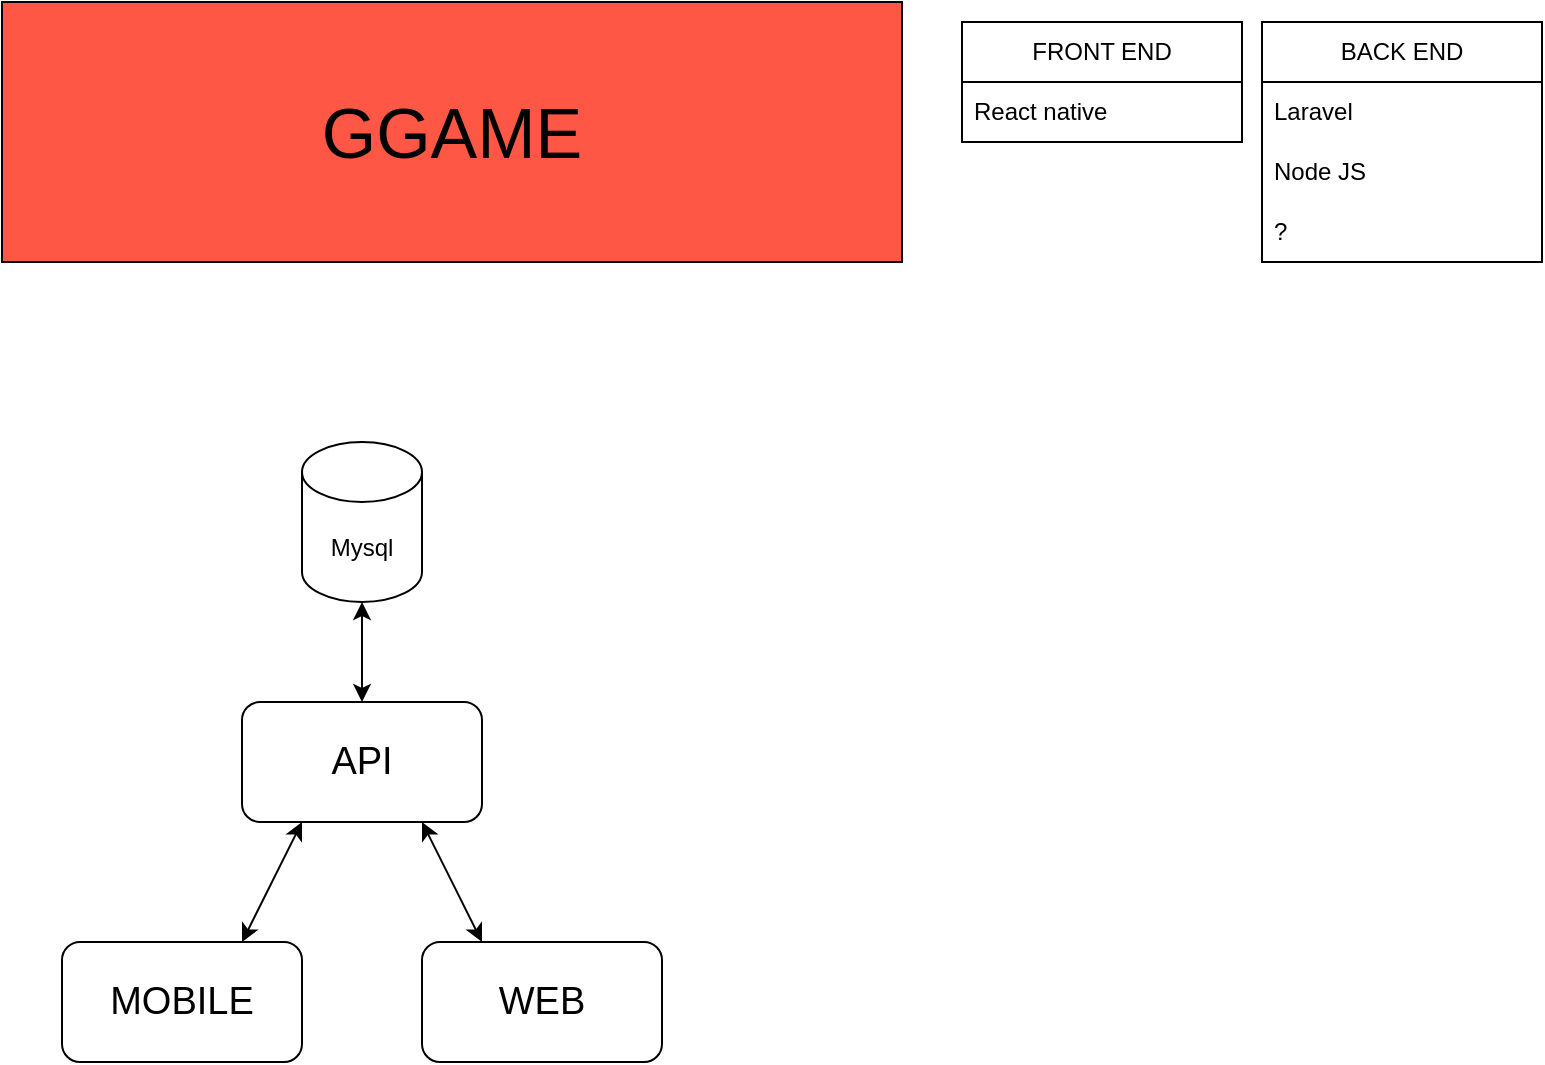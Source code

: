 <mxfile version="21.8.0" type="github">
  <diagram name="Page-1" id="0nCdsxyS8wP6Nx4TGziV">
    <mxGraphModel dx="1830" dy="1072" grid="1" gridSize="10" guides="1" tooltips="1" connect="1" arrows="1" fold="1" page="1" pageScale="1" pageWidth="850" pageHeight="1100" math="0" shadow="0">
      <root>
        <mxCell id="0" />
        <mxCell id="1" parent="0" />
        <mxCell id="WtnPw7AoCNBDXHFoDNPq-1" value="GGAME" style="rounded=0;whiteSpace=wrap;html=1;strokeWidth=1;fillColor=#FF5745;fontSize=35;" vertex="1" parent="1">
          <mxGeometry x="20" y="10" width="450" height="130" as="geometry" />
        </mxCell>
        <mxCell id="WtnPw7AoCNBDXHFoDNPq-3" value="FRONT END" style="swimlane;fontStyle=0;childLayout=stackLayout;horizontal=1;startSize=30;horizontalStack=0;resizeParent=1;resizeParentMax=0;resizeLast=0;collapsible=1;marginBottom=0;whiteSpace=wrap;html=1;" vertex="1" parent="1">
          <mxGeometry x="500" y="20" width="140" height="60" as="geometry" />
        </mxCell>
        <mxCell id="WtnPw7AoCNBDXHFoDNPq-4" value="React native" style="text;strokeColor=none;fillColor=none;align=left;verticalAlign=middle;spacingLeft=4;spacingRight=4;overflow=hidden;points=[[0,0.5],[1,0.5]];portConstraint=eastwest;rotatable=0;whiteSpace=wrap;html=1;" vertex="1" parent="WtnPw7AoCNBDXHFoDNPq-3">
          <mxGeometry y="30" width="140" height="30" as="geometry" />
        </mxCell>
        <mxCell id="WtnPw7AoCNBDXHFoDNPq-7" value="BACK END" style="swimlane;fontStyle=0;childLayout=stackLayout;horizontal=1;startSize=30;horizontalStack=0;resizeParent=1;resizeParentMax=0;resizeLast=0;collapsible=1;marginBottom=0;whiteSpace=wrap;html=1;" vertex="1" parent="1">
          <mxGeometry x="650" y="20" width="140" height="120" as="geometry">
            <mxRectangle x="650" y="20" width="100" height="30" as="alternateBounds" />
          </mxGeometry>
        </mxCell>
        <mxCell id="WtnPw7AoCNBDXHFoDNPq-8" value="Laravel" style="text;strokeColor=none;fillColor=none;align=left;verticalAlign=middle;spacingLeft=4;spacingRight=4;overflow=hidden;points=[[0,0.5],[1,0.5]];portConstraint=eastwest;rotatable=0;whiteSpace=wrap;html=1;strokeWidth=1;" vertex="1" parent="WtnPw7AoCNBDXHFoDNPq-7">
          <mxGeometry y="30" width="140" height="30" as="geometry" />
        </mxCell>
        <mxCell id="WtnPw7AoCNBDXHFoDNPq-10" value="Node JS" style="text;strokeColor=none;fillColor=none;align=left;verticalAlign=middle;spacingLeft=4;spacingRight=4;overflow=hidden;points=[[0,0.5],[1,0.5]];portConstraint=eastwest;rotatable=0;whiteSpace=wrap;html=1;strokeWidth=1;" vertex="1" parent="WtnPw7AoCNBDXHFoDNPq-7">
          <mxGeometry y="60" width="140" height="30" as="geometry" />
        </mxCell>
        <mxCell id="WtnPw7AoCNBDXHFoDNPq-11" value="?" style="text;strokeColor=none;fillColor=none;align=left;verticalAlign=middle;spacingLeft=4;spacingRight=4;overflow=hidden;points=[[0,0.5],[1,0.5]];portConstraint=eastwest;rotatable=0;whiteSpace=wrap;html=1;strokeWidth=1;" vertex="1" parent="WtnPw7AoCNBDXHFoDNPq-7">
          <mxGeometry y="90" width="140" height="30" as="geometry" />
        </mxCell>
        <mxCell id="WtnPw7AoCNBDXHFoDNPq-12" value="Mysql" style="shape=cylinder3;whiteSpace=wrap;html=1;boundedLbl=1;backgroundOutline=1;size=15;" vertex="1" parent="1">
          <mxGeometry x="170" y="230" width="60" height="80" as="geometry" />
        </mxCell>
        <mxCell id="WtnPw7AoCNBDXHFoDNPq-13" value="API" style="rounded=1;whiteSpace=wrap;html=1;fontSize=19;" vertex="1" parent="1">
          <mxGeometry x="140" y="360" width="120" height="60" as="geometry" />
        </mxCell>
        <mxCell id="WtnPw7AoCNBDXHFoDNPq-14" value="MOBILE" style="rounded=1;whiteSpace=wrap;html=1;fontSize=19;" vertex="1" parent="1">
          <mxGeometry x="50" y="480" width="120" height="60" as="geometry" />
        </mxCell>
        <mxCell id="WtnPw7AoCNBDXHFoDNPq-15" value="WEB" style="rounded=1;whiteSpace=wrap;html=1;fontSize=19;" vertex="1" parent="1">
          <mxGeometry x="230" y="480" width="120" height="60" as="geometry" />
        </mxCell>
        <mxCell id="WtnPw7AoCNBDXHFoDNPq-18" value="" style="endArrow=classic;startArrow=classic;html=1;rounded=0;entryX=0.5;entryY=1;entryDx=0;entryDy=0;entryPerimeter=0;exitX=0.5;exitY=0;exitDx=0;exitDy=0;" edge="1" parent="1" source="WtnPw7AoCNBDXHFoDNPq-13" target="WtnPw7AoCNBDXHFoDNPq-12">
          <mxGeometry width="50" height="50" relative="1" as="geometry">
            <mxPoint x="480" y="460" as="sourcePoint" />
            <mxPoint x="530" y="410" as="targetPoint" />
          </mxGeometry>
        </mxCell>
        <mxCell id="WtnPw7AoCNBDXHFoDNPq-19" value="" style="endArrow=classic;startArrow=classic;html=1;rounded=0;entryX=0.25;entryY=1;entryDx=0;entryDy=0;exitX=0.75;exitY=0;exitDx=0;exitDy=0;" edge="1" parent="1" source="WtnPw7AoCNBDXHFoDNPq-14" target="WtnPw7AoCNBDXHFoDNPq-13">
          <mxGeometry width="50" height="50" relative="1" as="geometry">
            <mxPoint x="210" y="370" as="sourcePoint" />
            <mxPoint x="210" y="320" as="targetPoint" />
          </mxGeometry>
        </mxCell>
        <mxCell id="WtnPw7AoCNBDXHFoDNPq-20" value="" style="endArrow=classic;startArrow=classic;html=1;rounded=0;entryX=0.75;entryY=1;entryDx=0;entryDy=0;exitX=0.25;exitY=0;exitDx=0;exitDy=0;" edge="1" parent="1" source="WtnPw7AoCNBDXHFoDNPq-15" target="WtnPw7AoCNBDXHFoDNPq-13">
          <mxGeometry width="50" height="50" relative="1" as="geometry">
            <mxPoint x="220" y="380" as="sourcePoint" />
            <mxPoint x="220" y="330" as="targetPoint" />
          </mxGeometry>
        </mxCell>
      </root>
    </mxGraphModel>
  </diagram>
</mxfile>
